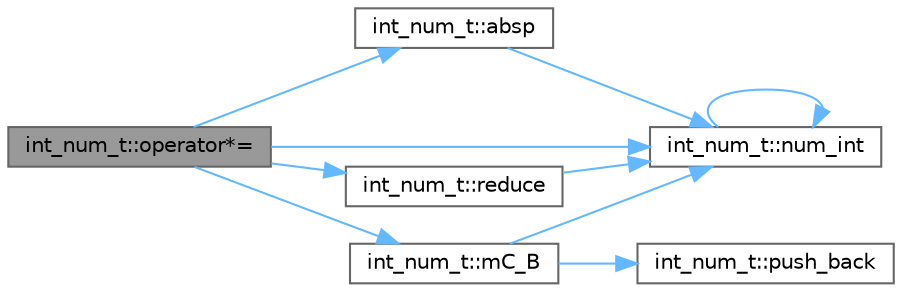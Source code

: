 digraph "int_num_t::operator*="
{
 // INTERACTIVE_SVG=YES
 // LATEX_PDF_SIZE
  bgcolor="transparent";
  edge [fontname=Helvetica,fontsize=10,labelfontname=Helvetica,labelfontsize=10];
  node [fontname=Helvetica,fontsize=10,shape=box,height=0.2,width=0.4];
  rankdir="LR";
  Node1 [label="int_num_t::operator*=",height=0.2,width=0.4,color="gray40", fillcolor="grey60", style="filled", fontcolor="black",tooltip=" "];
  Node1 -> Node2 [color="steelblue1",style="solid"];
  Node2 [label="int_num_t::absp",height=0.2,width=0.4,color="grey40", fillcolor="white", style="filled",URL="$structint__num__t.html#acf8be3251610cf7365b5a7ae48dfa001",tooltip=" "];
  Node2 -> Node3 [color="steelblue1",style="solid"];
  Node3 [label="int_num_t::num_int",height=0.2,width=0.4,color="grey40", fillcolor="white", style="filled",URL="$structint__num__t.html#ae209e7a115353db1633459a602d24e0b",tooltip=" "];
  Node3 -> Node3 [color="steelblue1",style="solid"];
  Node1 -> Node4 [color="steelblue1",style="solid"];
  Node4 [label="int_num_t::mC_B",height=0.2,width=0.4,color="grey40", fillcolor="white", style="filled",URL="$structint__num__t.html#a3a812ddf5e23511d20f4b40f0a1d119e",tooltip=" "];
  Node4 -> Node3 [color="steelblue1",style="solid"];
  Node4 -> Node5 [color="steelblue1",style="solid"];
  Node5 [label="int_num_t::push_back",height=0.2,width=0.4,color="grey40", fillcolor="white", style="filled",URL="$structint__num__t.html#a6575701ad34d79f67738bdef51c92a2d",tooltip=" "];
  Node1 -> Node3 [color="steelblue1",style="solid"];
  Node1 -> Node6 [color="steelblue1",style="solid"];
  Node6 [label="int_num_t::reduce",height=0.2,width=0.4,color="grey40", fillcolor="white", style="filled",URL="$structint__num__t.html#a399984c0c867c6e3a5b15aaed4e1d465",tooltip=" "];
  Node6 -> Node3 [color="steelblue1",style="solid"];
}
